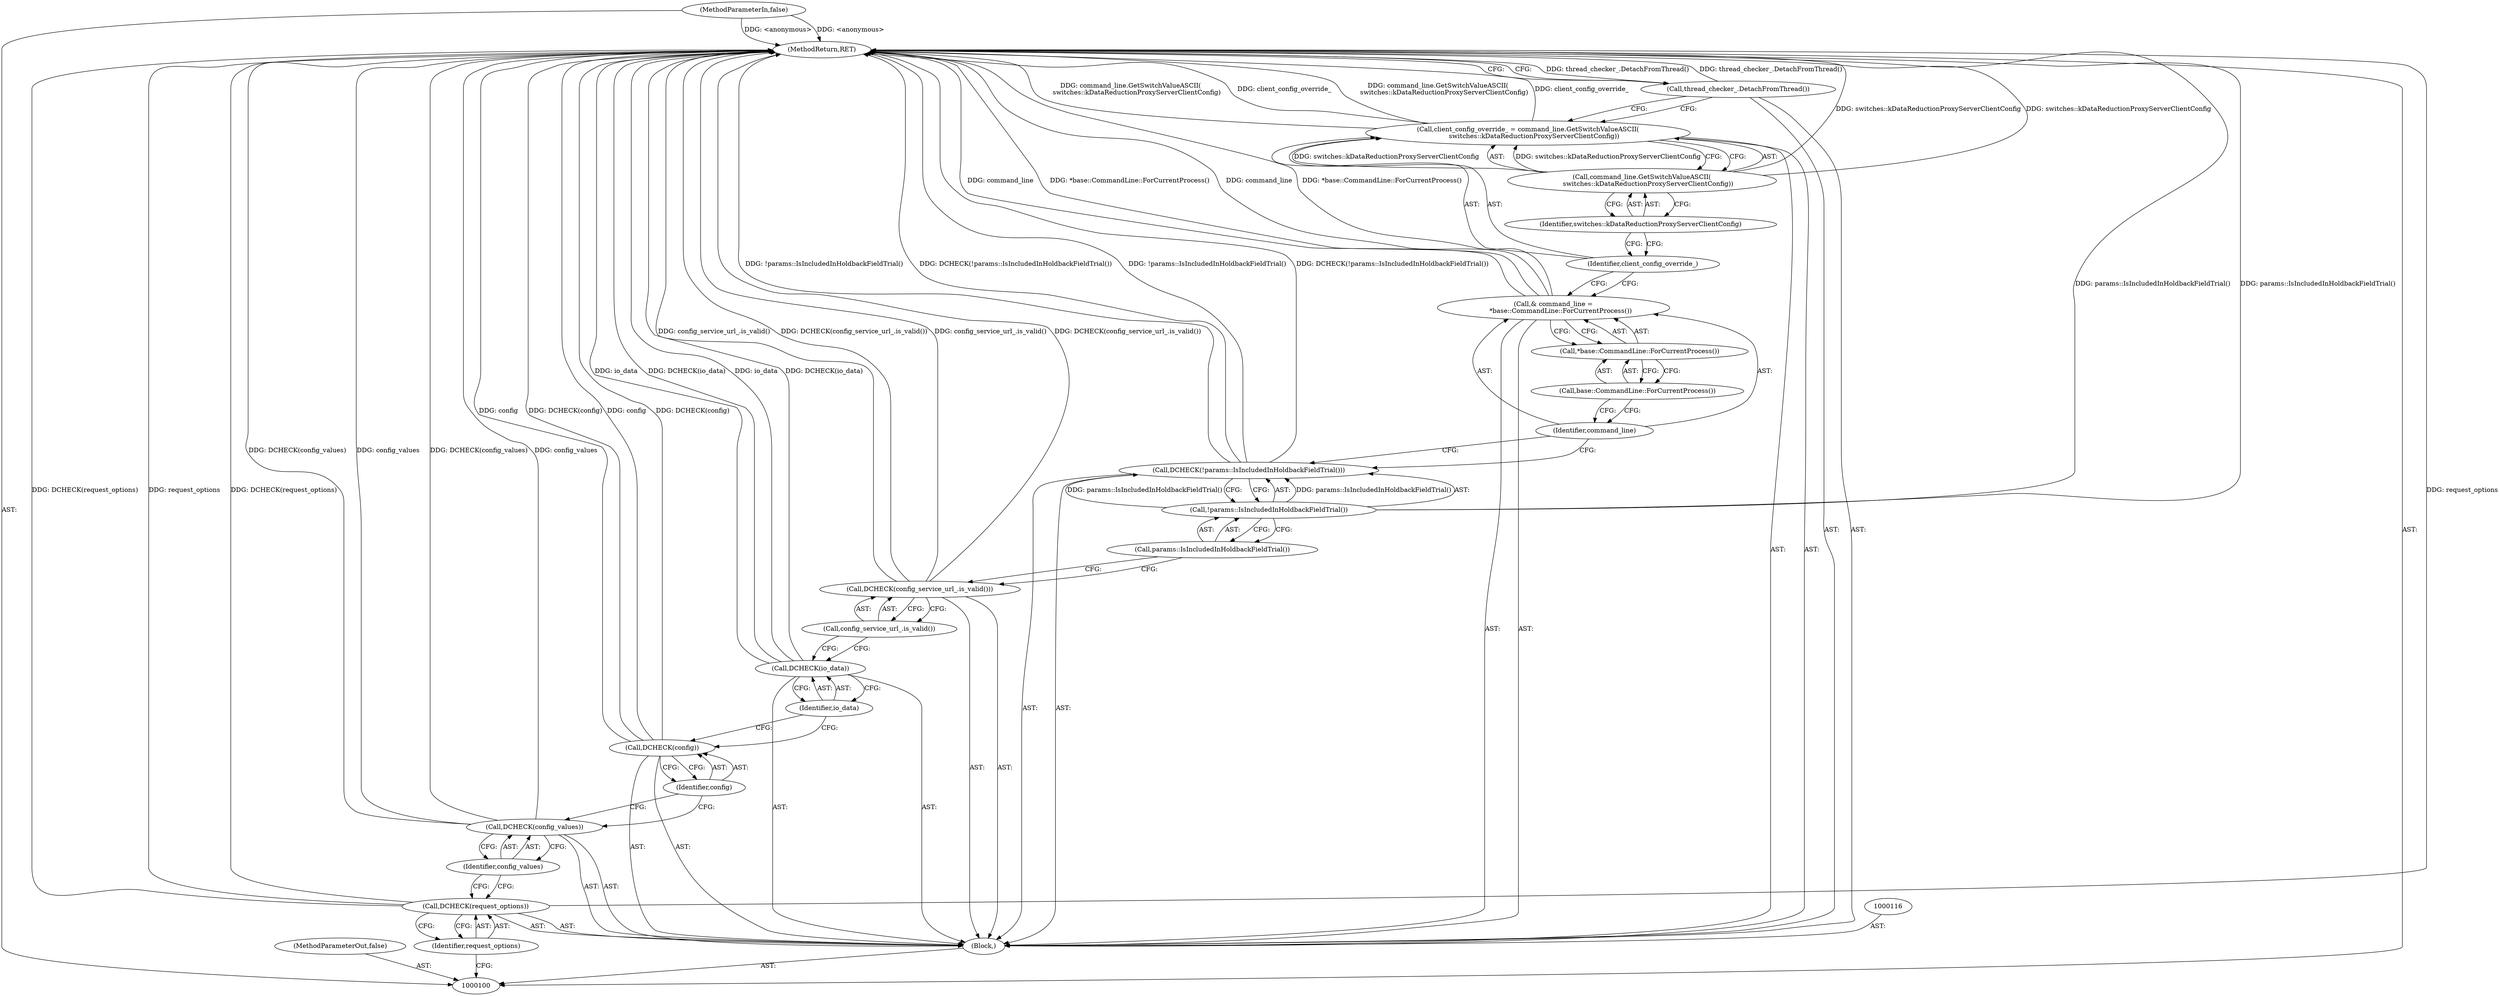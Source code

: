 digraph "0_Chrome_69b4b9ef7455753b12c3efe4eec71647e6fb1da1_4" {
"1000101" [label="(MethodParameterIn,false)"];
"1000166" [label="(MethodParameterOut,false)"];
"1000102" [label="(Block,)"];
"1000126" [label="(MethodReturn,RET)"];
"1000103" [label="(Call,DCHECK(request_options))"];
"1000104" [label="(Identifier,request_options)"];
"1000105" [label="(Call,DCHECK(config_values))"];
"1000106" [label="(Identifier,config_values)"];
"1000108" [label="(Identifier,config)"];
"1000107" [label="(Call,DCHECK(config))"];
"1000110" [label="(Identifier,io_data)"];
"1000109" [label="(Call,DCHECK(io_data))"];
"1000112" [label="(Call,config_service_url_.is_valid())"];
"1000111" [label="(Call,DCHECK(config_service_url_.is_valid()))"];
"1000115" [label="(Call,params::IsIncludedInHoldbackFieldTrial())"];
"1000113" [label="(Call,DCHECK(!params::IsIncludedInHoldbackFieldTrial()))"];
"1000114" [label="(Call,!params::IsIncludedInHoldbackFieldTrial())"];
"1000117" [label="(Call,& command_line =\n       *base::CommandLine::ForCurrentProcess())"];
"1000118" [label="(Identifier,command_line)"];
"1000119" [label="(Call,*base::CommandLine::ForCurrentProcess())"];
"1000120" [label="(Call,base::CommandLine::ForCurrentProcess())"];
"1000121" [label="(Call,client_config_override_ = command_line.GetSwitchValueASCII(\n      switches::kDataReductionProxyServerClientConfig))"];
"1000122" [label="(Identifier,client_config_override_)"];
"1000123" [label="(Call,command_line.GetSwitchValueASCII(\n      switches::kDataReductionProxyServerClientConfig))"];
"1000124" [label="(Identifier,switches::kDataReductionProxyServerClientConfig)"];
"1000125" [label="(Call,thread_checker_.DetachFromThread())"];
"1000101" -> "1000100"  [label="AST: "];
"1000101" -> "1000126"  [label="DDG: <anonymous>"];
"1000166" -> "1000100"  [label="AST: "];
"1000102" -> "1000100"  [label="AST: "];
"1000103" -> "1000102"  [label="AST: "];
"1000105" -> "1000102"  [label="AST: "];
"1000107" -> "1000102"  [label="AST: "];
"1000109" -> "1000102"  [label="AST: "];
"1000111" -> "1000102"  [label="AST: "];
"1000113" -> "1000102"  [label="AST: "];
"1000116" -> "1000102"  [label="AST: "];
"1000117" -> "1000102"  [label="AST: "];
"1000121" -> "1000102"  [label="AST: "];
"1000125" -> "1000102"  [label="AST: "];
"1000126" -> "1000100"  [label="AST: "];
"1000126" -> "1000125"  [label="CFG: "];
"1000125" -> "1000126"  [label="DDG: thread_checker_.DetachFromThread()"];
"1000107" -> "1000126"  [label="DDG: config"];
"1000107" -> "1000126"  [label="DDG: DCHECK(config)"];
"1000103" -> "1000126"  [label="DDG: request_options"];
"1000103" -> "1000126"  [label="DDG: DCHECK(request_options)"];
"1000105" -> "1000126"  [label="DDG: DCHECK(config_values)"];
"1000105" -> "1000126"  [label="DDG: config_values"];
"1000113" -> "1000126"  [label="DDG: !params::IsIncludedInHoldbackFieldTrial()"];
"1000113" -> "1000126"  [label="DDG: DCHECK(!params::IsIncludedInHoldbackFieldTrial())"];
"1000121" -> "1000126"  [label="DDG: command_line.GetSwitchValueASCII(\n      switches::kDataReductionProxyServerClientConfig)"];
"1000121" -> "1000126"  [label="DDG: client_config_override_"];
"1000117" -> "1000126"  [label="DDG: command_line"];
"1000117" -> "1000126"  [label="DDG: *base::CommandLine::ForCurrentProcess()"];
"1000111" -> "1000126"  [label="DDG: config_service_url_.is_valid()"];
"1000111" -> "1000126"  [label="DDG: DCHECK(config_service_url_.is_valid())"];
"1000123" -> "1000126"  [label="DDG: switches::kDataReductionProxyServerClientConfig"];
"1000114" -> "1000126"  [label="DDG: params::IsIncludedInHoldbackFieldTrial()"];
"1000101" -> "1000126"  [label="DDG: <anonymous>"];
"1000109" -> "1000126"  [label="DDG: io_data"];
"1000109" -> "1000126"  [label="DDG: DCHECK(io_data)"];
"1000103" -> "1000102"  [label="AST: "];
"1000103" -> "1000104"  [label="CFG: "];
"1000104" -> "1000103"  [label="AST: "];
"1000106" -> "1000103"  [label="CFG: "];
"1000103" -> "1000126"  [label="DDG: request_options"];
"1000103" -> "1000126"  [label="DDG: DCHECK(request_options)"];
"1000104" -> "1000103"  [label="AST: "];
"1000104" -> "1000100"  [label="CFG: "];
"1000103" -> "1000104"  [label="CFG: "];
"1000105" -> "1000102"  [label="AST: "];
"1000105" -> "1000106"  [label="CFG: "];
"1000106" -> "1000105"  [label="AST: "];
"1000108" -> "1000105"  [label="CFG: "];
"1000105" -> "1000126"  [label="DDG: DCHECK(config_values)"];
"1000105" -> "1000126"  [label="DDG: config_values"];
"1000106" -> "1000105"  [label="AST: "];
"1000106" -> "1000103"  [label="CFG: "];
"1000105" -> "1000106"  [label="CFG: "];
"1000108" -> "1000107"  [label="AST: "];
"1000108" -> "1000105"  [label="CFG: "];
"1000107" -> "1000108"  [label="CFG: "];
"1000107" -> "1000102"  [label="AST: "];
"1000107" -> "1000108"  [label="CFG: "];
"1000108" -> "1000107"  [label="AST: "];
"1000110" -> "1000107"  [label="CFG: "];
"1000107" -> "1000126"  [label="DDG: config"];
"1000107" -> "1000126"  [label="DDG: DCHECK(config)"];
"1000110" -> "1000109"  [label="AST: "];
"1000110" -> "1000107"  [label="CFG: "];
"1000109" -> "1000110"  [label="CFG: "];
"1000109" -> "1000102"  [label="AST: "];
"1000109" -> "1000110"  [label="CFG: "];
"1000110" -> "1000109"  [label="AST: "];
"1000112" -> "1000109"  [label="CFG: "];
"1000109" -> "1000126"  [label="DDG: io_data"];
"1000109" -> "1000126"  [label="DDG: DCHECK(io_data)"];
"1000112" -> "1000111"  [label="AST: "];
"1000112" -> "1000109"  [label="CFG: "];
"1000111" -> "1000112"  [label="CFG: "];
"1000111" -> "1000102"  [label="AST: "];
"1000111" -> "1000112"  [label="CFG: "];
"1000112" -> "1000111"  [label="AST: "];
"1000115" -> "1000111"  [label="CFG: "];
"1000111" -> "1000126"  [label="DDG: config_service_url_.is_valid()"];
"1000111" -> "1000126"  [label="DDG: DCHECK(config_service_url_.is_valid())"];
"1000115" -> "1000114"  [label="AST: "];
"1000115" -> "1000111"  [label="CFG: "];
"1000114" -> "1000115"  [label="CFG: "];
"1000113" -> "1000102"  [label="AST: "];
"1000113" -> "1000114"  [label="CFG: "];
"1000114" -> "1000113"  [label="AST: "];
"1000118" -> "1000113"  [label="CFG: "];
"1000113" -> "1000126"  [label="DDG: !params::IsIncludedInHoldbackFieldTrial()"];
"1000113" -> "1000126"  [label="DDG: DCHECK(!params::IsIncludedInHoldbackFieldTrial())"];
"1000114" -> "1000113"  [label="DDG: params::IsIncludedInHoldbackFieldTrial()"];
"1000114" -> "1000113"  [label="AST: "];
"1000114" -> "1000115"  [label="CFG: "];
"1000115" -> "1000114"  [label="AST: "];
"1000113" -> "1000114"  [label="CFG: "];
"1000114" -> "1000126"  [label="DDG: params::IsIncludedInHoldbackFieldTrial()"];
"1000114" -> "1000113"  [label="DDG: params::IsIncludedInHoldbackFieldTrial()"];
"1000117" -> "1000102"  [label="AST: "];
"1000117" -> "1000119"  [label="CFG: "];
"1000118" -> "1000117"  [label="AST: "];
"1000119" -> "1000117"  [label="AST: "];
"1000122" -> "1000117"  [label="CFG: "];
"1000117" -> "1000126"  [label="DDG: command_line"];
"1000117" -> "1000126"  [label="DDG: *base::CommandLine::ForCurrentProcess()"];
"1000118" -> "1000117"  [label="AST: "];
"1000118" -> "1000113"  [label="CFG: "];
"1000120" -> "1000118"  [label="CFG: "];
"1000119" -> "1000117"  [label="AST: "];
"1000119" -> "1000120"  [label="CFG: "];
"1000120" -> "1000119"  [label="AST: "];
"1000117" -> "1000119"  [label="CFG: "];
"1000120" -> "1000119"  [label="AST: "];
"1000120" -> "1000118"  [label="CFG: "];
"1000119" -> "1000120"  [label="CFG: "];
"1000121" -> "1000102"  [label="AST: "];
"1000121" -> "1000123"  [label="CFG: "];
"1000122" -> "1000121"  [label="AST: "];
"1000123" -> "1000121"  [label="AST: "];
"1000125" -> "1000121"  [label="CFG: "];
"1000121" -> "1000126"  [label="DDG: command_line.GetSwitchValueASCII(\n      switches::kDataReductionProxyServerClientConfig)"];
"1000121" -> "1000126"  [label="DDG: client_config_override_"];
"1000123" -> "1000121"  [label="DDG: switches::kDataReductionProxyServerClientConfig"];
"1000122" -> "1000121"  [label="AST: "];
"1000122" -> "1000117"  [label="CFG: "];
"1000124" -> "1000122"  [label="CFG: "];
"1000123" -> "1000121"  [label="AST: "];
"1000123" -> "1000124"  [label="CFG: "];
"1000124" -> "1000123"  [label="AST: "];
"1000121" -> "1000123"  [label="CFG: "];
"1000123" -> "1000126"  [label="DDG: switches::kDataReductionProxyServerClientConfig"];
"1000123" -> "1000121"  [label="DDG: switches::kDataReductionProxyServerClientConfig"];
"1000124" -> "1000123"  [label="AST: "];
"1000124" -> "1000122"  [label="CFG: "];
"1000123" -> "1000124"  [label="CFG: "];
"1000125" -> "1000102"  [label="AST: "];
"1000125" -> "1000121"  [label="CFG: "];
"1000126" -> "1000125"  [label="CFG: "];
"1000125" -> "1000126"  [label="DDG: thread_checker_.DetachFromThread()"];
}
